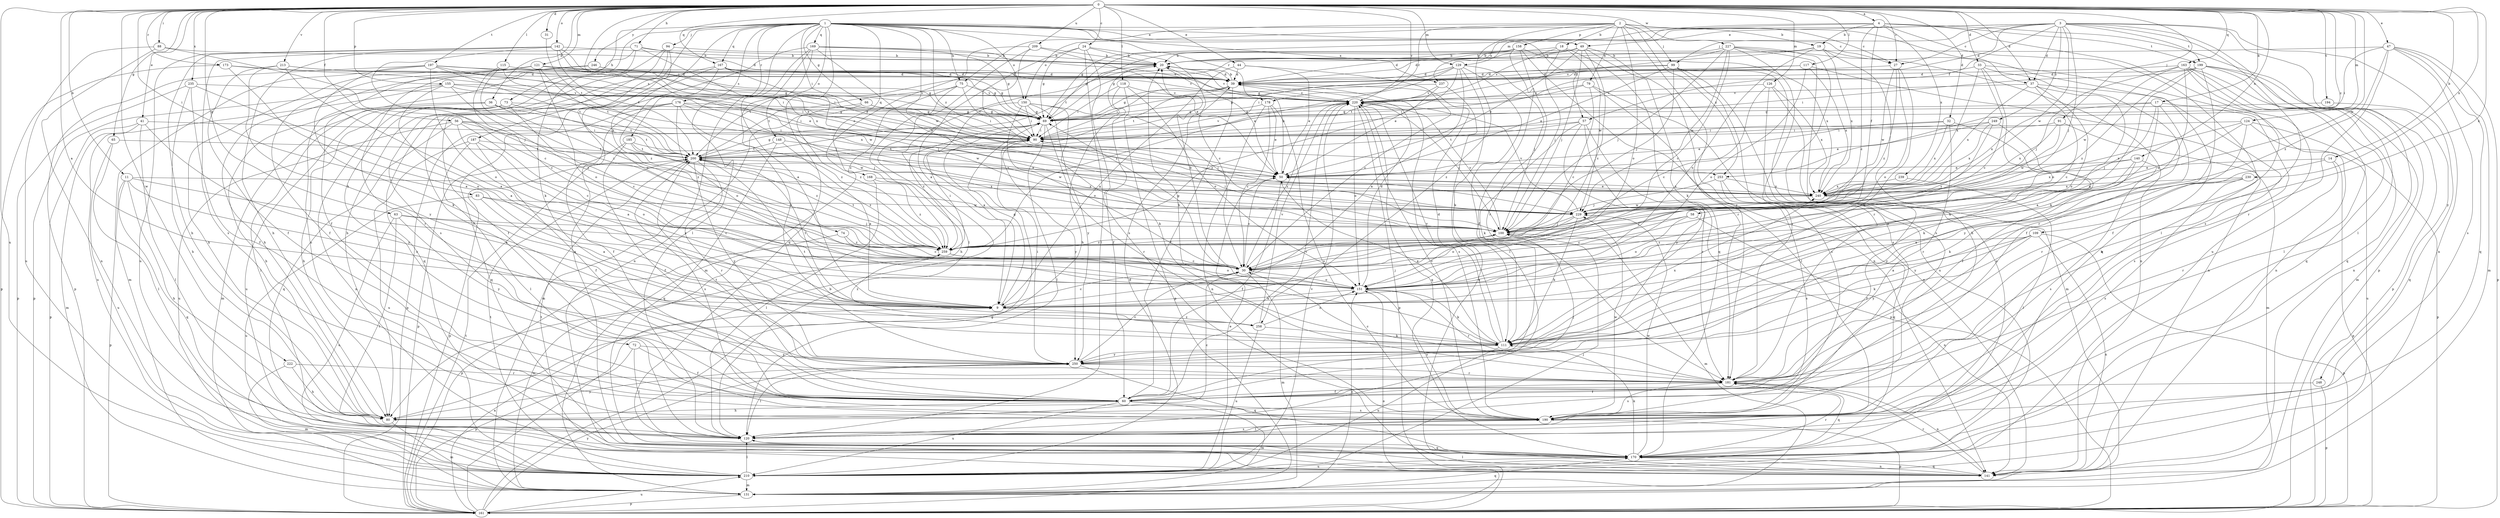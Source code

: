 strict digraph  {
0;
1;
2;
3;
4;
9;
11;
14;
17;
18;
19;
20;
24;
27;
30;
31;
32;
33;
36;
37;
39;
41;
44;
47;
49;
50;
56;
57;
58;
60;
63;
65;
66;
69;
71;
72;
73;
74;
75;
79;
80;
83;
88;
90;
91;
94;
99;
100;
109;
111;
115;
117;
118;
120;
121;
124;
126;
129;
131;
140;
141;
142;
148;
150;
151;
155;
158;
161;
163;
167;
168;
169;
170;
173;
176;
178;
181;
185;
187;
190;
194;
197;
199;
200;
209;
210;
213;
220;
222;
227;
229;
230;
235;
237;
239;
240;
246;
248;
249;
250;
253;
258;
259;
0 -> 4  [label=a];
0 -> 9  [label=a];
0 -> 11  [label=b];
0 -> 14  [label=b];
0 -> 17  [label=b];
0 -> 24  [label=c];
0 -> 27  [label=c];
0 -> 31  [label=d];
0 -> 32  [label=d];
0 -> 33  [label=d];
0 -> 36  [label=d];
0 -> 37  [label=d];
0 -> 41  [label=e];
0 -> 44  [label=e];
0 -> 47  [label=e];
0 -> 56  [label=f];
0 -> 63  [label=g];
0 -> 65  [label=g];
0 -> 71  [label=h];
0 -> 83  [label=i];
0 -> 88  [label=i];
0 -> 90  [label=i];
0 -> 91  [label=j];
0 -> 109  [label=k];
0 -> 115  [label=l];
0 -> 117  [label=l];
0 -> 118  [label=l];
0 -> 121  [label=m];
0 -> 124  [label=m];
0 -> 126  [label=m];
0 -> 129  [label=m];
0 -> 140  [label=n];
0 -> 142  [label=o];
0 -> 155  [label=p];
0 -> 163  [label=q];
0 -> 167  [label=q];
0 -> 173  [label=r];
0 -> 194  [label=t];
0 -> 197  [label=t];
0 -> 209  [label=u];
0 -> 210  [label=u];
0 -> 213  [label=v];
0 -> 220  [label=v];
0 -> 222  [label=w];
0 -> 227  [label=w];
0 -> 229  [label=w];
0 -> 230  [label=x];
0 -> 235  [label=x];
0 -> 246  [label=y];
0 -> 253  [label=z];
1 -> 27  [label=c];
1 -> 37  [label=d];
1 -> 49  [label=e];
1 -> 57  [label=f];
1 -> 66  [label=g];
1 -> 72  [label=h];
1 -> 73  [label=h];
1 -> 74  [label=h];
1 -> 75  [label=h];
1 -> 90  [label=i];
1 -> 94  [label=j];
1 -> 120  [label=l];
1 -> 148  [label=o];
1 -> 150  [label=o];
1 -> 167  [label=q];
1 -> 168  [label=q];
1 -> 169  [label=q];
1 -> 170  [label=q];
1 -> 176  [label=r];
1 -> 178  [label=r];
1 -> 185  [label=s];
1 -> 187  [label=s];
1 -> 229  [label=w];
1 -> 237  [label=x];
1 -> 253  [label=z];
2 -> 18  [label=b];
2 -> 19  [label=b];
2 -> 27  [label=c];
2 -> 75  [label=h];
2 -> 79  [label=h];
2 -> 99  [label=j];
2 -> 150  [label=o];
2 -> 151  [label=o];
2 -> 158  [label=p];
2 -> 178  [label=r];
2 -> 181  [label=r];
2 -> 253  [label=z];
2 -> 258  [label=z];
3 -> 27  [label=c];
3 -> 37  [label=d];
3 -> 39  [label=d];
3 -> 49  [label=e];
3 -> 57  [label=f];
3 -> 99  [label=j];
3 -> 100  [label=j];
3 -> 120  [label=l];
3 -> 129  [label=m];
3 -> 141  [label=n];
3 -> 190  [label=s];
3 -> 199  [label=t];
3 -> 229  [label=w];
3 -> 248  [label=y];
3 -> 249  [label=y];
4 -> 19  [label=b];
4 -> 30  [label=c];
4 -> 58  [label=f];
4 -> 69  [label=g];
4 -> 120  [label=l];
4 -> 161  [label=p];
4 -> 199  [label=t];
4 -> 210  [label=u];
4 -> 237  [label=x];
4 -> 239  [label=x];
9 -> 30  [label=c];
9 -> 69  [label=g];
9 -> 100  [label=j];
9 -> 200  [label=t];
9 -> 258  [label=z];
11 -> 9  [label=a];
11 -> 80  [label=h];
11 -> 161  [label=p];
11 -> 170  [label=q];
11 -> 240  [label=x];
11 -> 258  [label=z];
14 -> 50  [label=e];
14 -> 111  [label=k];
14 -> 161  [label=p];
14 -> 181  [label=r];
17 -> 9  [label=a];
17 -> 69  [label=g];
17 -> 100  [label=j];
17 -> 190  [label=s];
17 -> 240  [label=x];
17 -> 250  [label=y];
18 -> 20  [label=b];
18 -> 100  [label=j];
18 -> 170  [label=q];
18 -> 220  [label=v];
18 -> 229  [label=w];
19 -> 20  [label=b];
19 -> 80  [label=h];
19 -> 151  [label=o];
19 -> 170  [label=q];
19 -> 220  [label=v];
19 -> 240  [label=x];
20 -> 39  [label=d];
20 -> 50  [label=e];
20 -> 80  [label=h];
20 -> 200  [label=t];
20 -> 220  [label=v];
24 -> 9  [label=a];
24 -> 20  [label=b];
24 -> 30  [label=c];
24 -> 69  [label=g];
24 -> 120  [label=l];
24 -> 190  [label=s];
27 -> 39  [label=d];
27 -> 111  [label=k];
27 -> 151  [label=o];
27 -> 229  [label=w];
27 -> 259  [label=z];
30 -> 20  [label=b];
30 -> 69  [label=g];
30 -> 131  [label=m];
30 -> 151  [label=o];
30 -> 220  [label=v];
31 -> 200  [label=t];
32 -> 50  [label=e];
32 -> 60  [label=f];
32 -> 90  [label=i];
32 -> 181  [label=r];
32 -> 240  [label=x];
33 -> 30  [label=c];
33 -> 39  [label=d];
33 -> 60  [label=f];
33 -> 141  [label=n];
33 -> 151  [label=o];
33 -> 240  [label=x];
36 -> 69  [label=g];
36 -> 80  [label=h];
36 -> 120  [label=l];
36 -> 200  [label=t];
36 -> 259  [label=z];
37 -> 30  [label=c];
37 -> 80  [label=h];
37 -> 111  [label=k];
37 -> 151  [label=o];
37 -> 220  [label=v];
37 -> 240  [label=x];
39 -> 20  [label=b];
39 -> 60  [label=f];
39 -> 69  [label=g];
39 -> 90  [label=i];
39 -> 190  [label=s];
39 -> 200  [label=t];
39 -> 220  [label=v];
41 -> 90  [label=i];
41 -> 120  [label=l];
41 -> 131  [label=m];
41 -> 161  [label=p];
41 -> 250  [label=y];
44 -> 9  [label=a];
44 -> 30  [label=c];
44 -> 39  [label=d];
44 -> 50  [label=e];
47 -> 20  [label=b];
47 -> 90  [label=i];
47 -> 131  [label=m];
47 -> 161  [label=p];
47 -> 170  [label=q];
47 -> 181  [label=r];
47 -> 190  [label=s];
47 -> 259  [label=z];
49 -> 20  [label=b];
49 -> 30  [label=c];
49 -> 39  [label=d];
49 -> 50  [label=e];
49 -> 69  [label=g];
49 -> 100  [label=j];
49 -> 111  [label=k];
49 -> 181  [label=r];
50 -> 20  [label=b];
50 -> 30  [label=c];
50 -> 60  [label=f];
50 -> 240  [label=x];
56 -> 9  [label=a];
56 -> 30  [label=c];
56 -> 90  [label=i];
56 -> 170  [label=q];
56 -> 200  [label=t];
56 -> 210  [label=u];
56 -> 229  [label=w];
57 -> 90  [label=i];
57 -> 111  [label=k];
57 -> 161  [label=p];
57 -> 181  [label=r];
57 -> 200  [label=t];
57 -> 250  [label=y];
58 -> 30  [label=c];
58 -> 100  [label=j];
58 -> 141  [label=n];
58 -> 151  [label=o];
60 -> 80  [label=h];
60 -> 100  [label=j];
60 -> 131  [label=m];
60 -> 190  [label=s];
60 -> 200  [label=t];
60 -> 210  [label=u];
60 -> 220  [label=v];
63 -> 100  [label=j];
63 -> 120  [label=l];
63 -> 210  [label=u];
63 -> 250  [label=y];
63 -> 259  [label=z];
65 -> 120  [label=l];
65 -> 200  [label=t];
65 -> 210  [label=u];
66 -> 69  [label=g];
66 -> 90  [label=i];
66 -> 131  [label=m];
66 -> 259  [label=z];
69 -> 90  [label=i];
69 -> 120  [label=l];
69 -> 181  [label=r];
69 -> 259  [label=z];
71 -> 20  [label=b];
71 -> 39  [label=d];
71 -> 50  [label=e];
71 -> 60  [label=f];
71 -> 80  [label=h];
71 -> 111  [label=k];
72 -> 60  [label=f];
72 -> 120  [label=l];
72 -> 161  [label=p];
72 -> 250  [label=y];
73 -> 30  [label=c];
73 -> 69  [label=g];
73 -> 80  [label=h];
73 -> 100  [label=j];
73 -> 131  [label=m];
73 -> 141  [label=n];
73 -> 210  [label=u];
74 -> 30  [label=c];
74 -> 161  [label=p];
74 -> 259  [label=z];
75 -> 80  [label=h];
75 -> 90  [label=i];
75 -> 200  [label=t];
75 -> 220  [label=v];
75 -> 259  [label=z];
79 -> 30  [label=c];
79 -> 90  [label=i];
79 -> 120  [label=l];
79 -> 141  [label=n];
79 -> 220  [label=v];
80 -> 30  [label=c];
80 -> 131  [label=m];
80 -> 250  [label=y];
83 -> 9  [label=a];
83 -> 30  [label=c];
83 -> 210  [label=u];
83 -> 229  [label=w];
88 -> 20  [label=b];
88 -> 100  [label=j];
88 -> 141  [label=n];
88 -> 210  [label=u];
90 -> 200  [label=t];
90 -> 220  [label=v];
90 -> 250  [label=y];
91 -> 90  [label=i];
91 -> 131  [label=m];
91 -> 229  [label=w];
91 -> 240  [label=x];
94 -> 20  [label=b];
94 -> 60  [label=f];
94 -> 80  [label=h];
94 -> 151  [label=o];
94 -> 190  [label=s];
99 -> 39  [label=d];
99 -> 50  [label=e];
99 -> 69  [label=g];
99 -> 100  [label=j];
99 -> 181  [label=r];
99 -> 190  [label=s];
99 -> 210  [label=u];
100 -> 90  [label=i];
100 -> 131  [label=m];
100 -> 220  [label=v];
100 -> 259  [label=z];
109 -> 9  [label=a];
109 -> 111  [label=k];
109 -> 141  [label=n];
109 -> 161  [label=p];
109 -> 250  [label=y];
109 -> 259  [label=z];
111 -> 20  [label=b];
111 -> 39  [label=d];
111 -> 50  [label=e];
111 -> 200  [label=t];
111 -> 210  [label=u];
111 -> 220  [label=v];
111 -> 240  [label=x];
111 -> 250  [label=y];
115 -> 30  [label=c];
115 -> 39  [label=d];
115 -> 100  [label=j];
115 -> 259  [label=z];
117 -> 39  [label=d];
117 -> 141  [label=n];
117 -> 151  [label=o];
117 -> 200  [label=t];
117 -> 240  [label=x];
118 -> 60  [label=f];
118 -> 90  [label=i];
118 -> 151  [label=o];
118 -> 161  [label=p];
118 -> 220  [label=v];
120 -> 170  [label=q];
120 -> 190  [label=s];
121 -> 39  [label=d];
121 -> 60  [label=f];
121 -> 69  [label=g];
121 -> 80  [label=h];
121 -> 151  [label=o];
121 -> 190  [label=s];
121 -> 200  [label=t];
121 -> 229  [label=w];
124 -> 90  [label=i];
124 -> 161  [label=p];
124 -> 181  [label=r];
124 -> 210  [label=u];
124 -> 229  [label=w];
124 -> 240  [label=x];
126 -> 30  [label=c];
126 -> 131  [label=m];
126 -> 190  [label=s];
126 -> 220  [label=v];
126 -> 240  [label=x];
129 -> 9  [label=a];
129 -> 39  [label=d];
129 -> 50  [label=e];
129 -> 90  [label=i];
129 -> 100  [label=j];
129 -> 111  [label=k];
129 -> 120  [label=l];
129 -> 259  [label=z];
131 -> 151  [label=o];
131 -> 161  [label=p];
131 -> 170  [label=q];
140 -> 50  [label=e];
140 -> 151  [label=o];
140 -> 190  [label=s];
140 -> 240  [label=x];
140 -> 250  [label=y];
141 -> 120  [label=l];
141 -> 170  [label=q];
141 -> 181  [label=r];
141 -> 200  [label=t];
142 -> 20  [label=b];
142 -> 30  [label=c];
142 -> 50  [label=e];
142 -> 80  [label=h];
142 -> 190  [label=s];
142 -> 200  [label=t];
142 -> 210  [label=u];
142 -> 240  [label=x];
148 -> 9  [label=a];
148 -> 170  [label=q];
148 -> 200  [label=t];
148 -> 229  [label=w];
150 -> 9  [label=a];
150 -> 69  [label=g];
150 -> 90  [label=i];
150 -> 100  [label=j];
150 -> 111  [label=k];
150 -> 151  [label=o];
150 -> 250  [label=y];
151 -> 9  [label=a];
151 -> 39  [label=d];
151 -> 111  [label=k];
151 -> 181  [label=r];
151 -> 190  [label=s];
155 -> 9  [label=a];
155 -> 90  [label=i];
155 -> 161  [label=p];
155 -> 210  [label=u];
155 -> 220  [label=v];
155 -> 240  [label=x];
155 -> 259  [label=z];
158 -> 20  [label=b];
158 -> 60  [label=f];
158 -> 69  [label=g];
158 -> 141  [label=n];
158 -> 181  [label=r];
158 -> 200  [label=t];
158 -> 240  [label=x];
161 -> 9  [label=a];
161 -> 20  [label=b];
161 -> 69  [label=g];
161 -> 151  [label=o];
161 -> 200  [label=t];
161 -> 210  [label=u];
161 -> 250  [label=y];
163 -> 39  [label=d];
163 -> 60  [label=f];
163 -> 100  [label=j];
163 -> 111  [label=k];
163 -> 120  [label=l];
163 -> 131  [label=m];
163 -> 170  [label=q];
163 -> 229  [label=w];
167 -> 39  [label=d];
167 -> 60  [label=f];
167 -> 69  [label=g];
167 -> 100  [label=j];
167 -> 170  [label=q];
167 -> 220  [label=v];
167 -> 259  [label=z];
168 -> 120  [label=l];
168 -> 240  [label=x];
168 -> 259  [label=z];
169 -> 9  [label=a];
169 -> 20  [label=b];
169 -> 69  [label=g];
169 -> 141  [label=n];
169 -> 170  [label=q];
169 -> 220  [label=v];
169 -> 229  [label=w];
169 -> 250  [label=y];
170 -> 111  [label=k];
170 -> 141  [label=n];
170 -> 181  [label=r];
170 -> 210  [label=u];
170 -> 229  [label=w];
173 -> 9  [label=a];
173 -> 39  [label=d];
173 -> 50  [label=e];
173 -> 161  [label=p];
176 -> 60  [label=f];
176 -> 69  [label=g];
176 -> 90  [label=i];
176 -> 151  [label=o];
176 -> 161  [label=p];
176 -> 170  [label=q];
176 -> 229  [label=w];
176 -> 259  [label=z];
178 -> 30  [label=c];
178 -> 50  [label=e];
178 -> 69  [label=g];
178 -> 141  [label=n];
178 -> 190  [label=s];
181 -> 30  [label=c];
181 -> 60  [label=f];
181 -> 141  [label=n];
181 -> 170  [label=q];
181 -> 190  [label=s];
185 -> 60  [label=f];
185 -> 161  [label=p];
185 -> 200  [label=t];
185 -> 240  [label=x];
185 -> 259  [label=z];
187 -> 60  [label=f];
187 -> 120  [label=l];
187 -> 151  [label=o];
187 -> 200  [label=t];
187 -> 210  [label=u];
190 -> 120  [label=l];
190 -> 161  [label=p];
190 -> 220  [label=v];
190 -> 229  [label=w];
194 -> 69  [label=g];
194 -> 170  [label=q];
197 -> 39  [label=d];
197 -> 50  [label=e];
197 -> 69  [label=g];
197 -> 90  [label=i];
197 -> 111  [label=k];
197 -> 131  [label=m];
197 -> 151  [label=o];
197 -> 161  [label=p];
197 -> 200  [label=t];
199 -> 9  [label=a];
199 -> 39  [label=d];
199 -> 90  [label=i];
199 -> 141  [label=n];
199 -> 161  [label=p];
199 -> 170  [label=q];
199 -> 181  [label=r];
199 -> 259  [label=z];
200 -> 50  [label=e];
200 -> 69  [label=g];
200 -> 161  [label=p];
200 -> 181  [label=r];
200 -> 190  [label=s];
200 -> 250  [label=y];
200 -> 259  [label=z];
209 -> 20  [label=b];
209 -> 50  [label=e];
209 -> 90  [label=i];
209 -> 120  [label=l];
209 -> 131  [label=m];
210 -> 39  [label=d];
210 -> 50  [label=e];
210 -> 100  [label=j];
210 -> 120  [label=l];
210 -> 131  [label=m];
210 -> 200  [label=t];
210 -> 220  [label=v];
213 -> 9  [label=a];
213 -> 39  [label=d];
213 -> 60  [label=f];
213 -> 90  [label=i];
213 -> 250  [label=y];
220 -> 69  [label=g];
220 -> 100  [label=j];
220 -> 151  [label=o];
220 -> 161  [label=p];
220 -> 170  [label=q];
222 -> 80  [label=h];
222 -> 131  [label=m];
222 -> 181  [label=r];
227 -> 20  [label=b];
227 -> 30  [label=c];
227 -> 39  [label=d];
227 -> 100  [label=j];
227 -> 141  [label=n];
227 -> 181  [label=r];
227 -> 190  [label=s];
227 -> 210  [label=u];
227 -> 229  [label=w];
229 -> 100  [label=j];
229 -> 111  [label=k];
229 -> 151  [label=o];
229 -> 220  [label=v];
230 -> 9  [label=a];
230 -> 190  [label=s];
230 -> 240  [label=x];
230 -> 250  [label=y];
235 -> 60  [label=f];
235 -> 80  [label=h];
235 -> 151  [label=o];
235 -> 161  [label=p];
235 -> 220  [label=v];
237 -> 69  [label=g];
237 -> 141  [label=n];
237 -> 220  [label=v];
237 -> 259  [label=z];
239 -> 120  [label=l];
239 -> 240  [label=x];
240 -> 50  [label=e];
240 -> 60  [label=f];
240 -> 229  [label=w];
246 -> 39  [label=d];
246 -> 69  [label=g];
246 -> 80  [label=h];
246 -> 181  [label=r];
248 -> 60  [label=f];
248 -> 161  [label=p];
249 -> 50  [label=e];
249 -> 90  [label=i];
249 -> 111  [label=k];
249 -> 240  [label=x];
249 -> 259  [label=z];
250 -> 30  [label=c];
250 -> 90  [label=i];
250 -> 120  [label=l];
250 -> 170  [label=q];
250 -> 181  [label=r];
253 -> 100  [label=j];
253 -> 170  [label=q];
253 -> 190  [label=s];
253 -> 240  [label=x];
258 -> 111  [label=k];
258 -> 151  [label=o];
258 -> 210  [label=u];
258 -> 220  [label=v];
258 -> 259  [label=z];
259 -> 30  [label=c];
259 -> 90  [label=i];
259 -> 131  [label=m];
259 -> 151  [label=o];
259 -> 200  [label=t];
}
